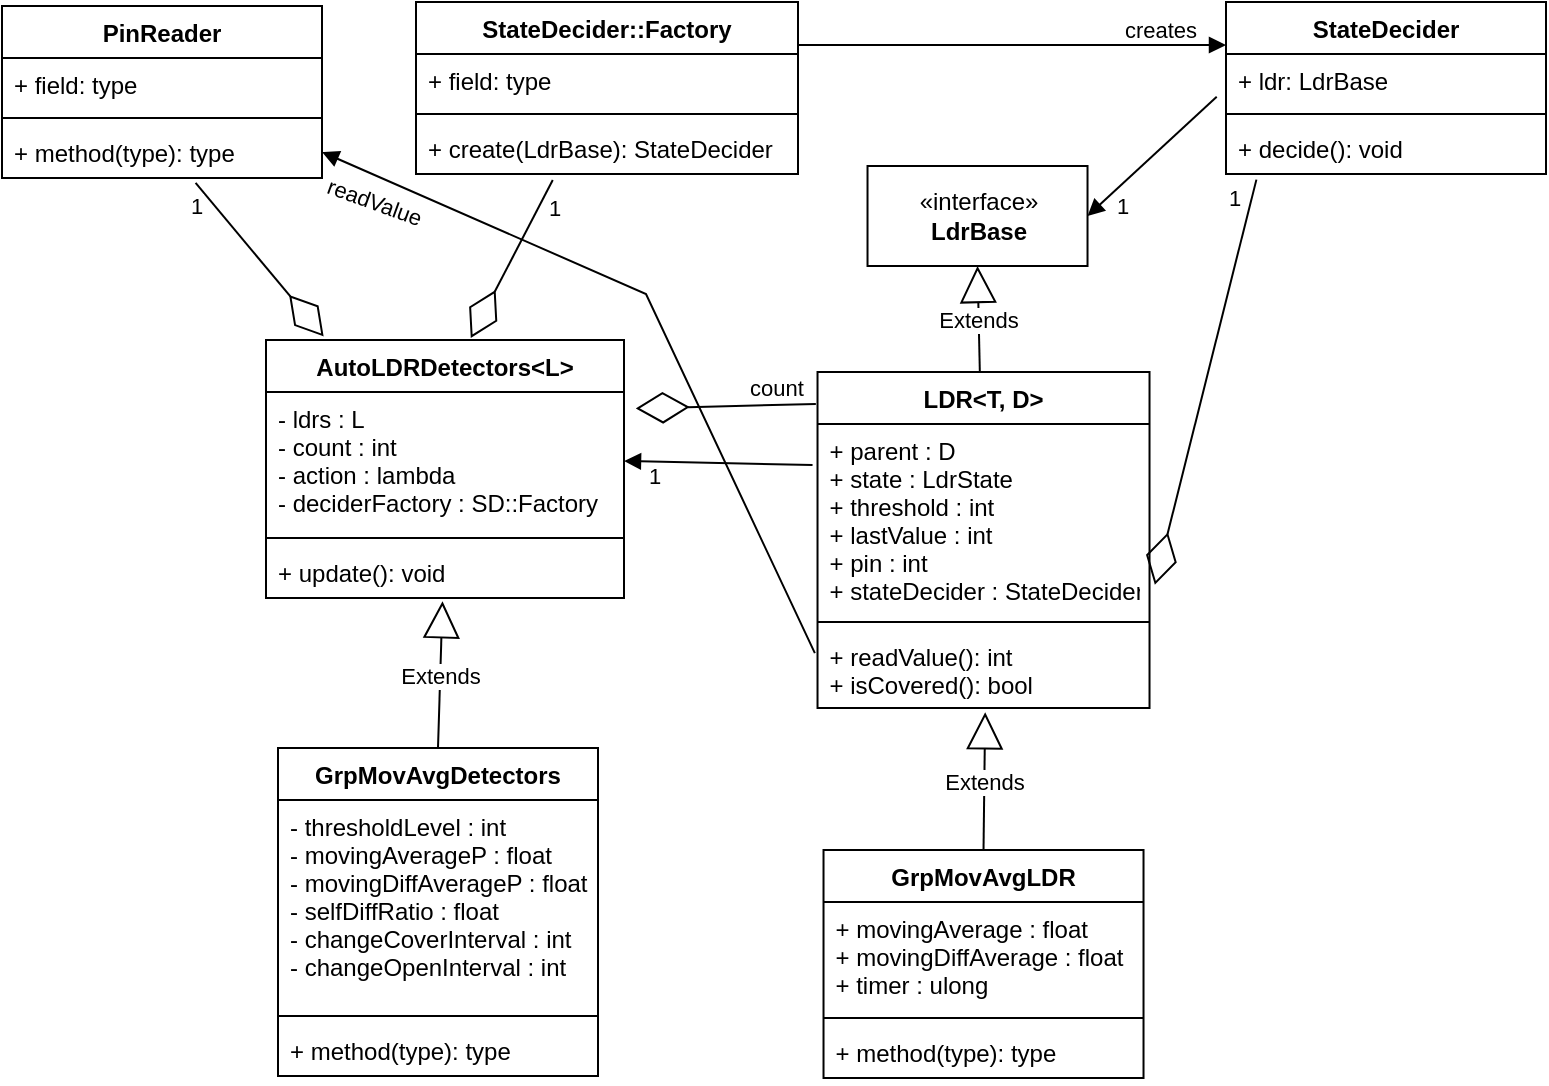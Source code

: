 <mxfile version="20.8.10" type="device"><diagram id="C5RBs43oDa-KdzZeNtuy" name="Page-1"><mxGraphModel dx="924" dy="849" grid="0" gridSize="10" guides="1" tooltips="1" connect="1" arrows="1" fold="1" page="1" pageScale="1" pageWidth="827" pageHeight="1169" math="0" shadow="0"><root><mxCell id="WIyWlLk6GJQsqaUBKTNV-0"/><mxCell id="WIyWlLk6GJQsqaUBKTNV-1" parent="WIyWlLk6GJQsqaUBKTNV-0"/><mxCell id="5OUVOq_VHRf_IlFjje-8-0" value="LDR&lt;T, D&gt;" style="swimlane;fontStyle=1;align=center;verticalAlign=top;childLayout=stackLayout;horizontal=1;startSize=26;horizontalStack=0;resizeParent=1;resizeParentMax=0;resizeLast=0;collapsible=1;marginBottom=0;" parent="WIyWlLk6GJQsqaUBKTNV-1" vertex="1"><mxGeometry x="415.76" y="193" width="166" height="168" as="geometry"/></mxCell><mxCell id="5OUVOq_VHRf_IlFjje-8-13" value="+ parent : D&#10;+ state : LdrState&#10;+ threshold : int&#10;+ lastValue : int&#10;+ pin : int&#10;+ stateDecider : StateDecider" style="text;strokeColor=none;fillColor=none;align=left;verticalAlign=top;spacingLeft=4;spacingRight=4;overflow=hidden;rotatable=0;points=[[0,0.5],[1,0.5]];portConstraint=eastwest;" parent="5OUVOq_VHRf_IlFjje-8-0" vertex="1"><mxGeometry y="26" width="166" height="95" as="geometry"/></mxCell><mxCell id="5OUVOq_VHRf_IlFjje-8-2" value="" style="line;strokeWidth=1;fillColor=none;align=left;verticalAlign=middle;spacingTop=-1;spacingLeft=3;spacingRight=3;rotatable=0;labelPosition=right;points=[];portConstraint=eastwest;strokeColor=inherit;" parent="5OUVOq_VHRf_IlFjje-8-0" vertex="1"><mxGeometry y="121" width="166" height="8" as="geometry"/></mxCell><mxCell id="5OUVOq_VHRf_IlFjje-8-3" value="+ readValue(): int&#10;+ isCovered(): bool" style="text;strokeColor=none;fillColor=none;align=left;verticalAlign=top;spacingLeft=4;spacingRight=4;overflow=hidden;rotatable=0;points=[[0,0.5],[1,0.5]];portConstraint=eastwest;" parent="5OUVOq_VHRf_IlFjje-8-0" vertex="1"><mxGeometry y="129" width="166" height="39" as="geometry"/></mxCell><mxCell id="5OUVOq_VHRf_IlFjje-8-4" value="AutoLDRDetectors&lt;L&gt;" style="swimlane;fontStyle=1;align=center;verticalAlign=top;childLayout=stackLayout;horizontal=1;startSize=26;horizontalStack=0;resizeParent=1;resizeParentMax=0;resizeLast=0;collapsible=1;marginBottom=0;" parent="WIyWlLk6GJQsqaUBKTNV-1" vertex="1"><mxGeometry x="140" y="177" width="179" height="129" as="geometry"/></mxCell><mxCell id="5OUVOq_VHRf_IlFjje-8-5" value="- ldrs : L&#10;- count : int&#10;- action : lambda&#10;- deciderFactory : SD::Factory" style="text;strokeColor=none;fillColor=none;align=left;verticalAlign=top;spacingLeft=4;spacingRight=4;overflow=hidden;rotatable=0;points=[[0,0.5],[1,0.5]];portConstraint=eastwest;" parent="5OUVOq_VHRf_IlFjje-8-4" vertex="1"><mxGeometry y="26" width="179" height="69" as="geometry"/></mxCell><mxCell id="5OUVOq_VHRf_IlFjje-8-6" value="" style="line;strokeWidth=1;fillColor=none;align=left;verticalAlign=middle;spacingTop=-1;spacingLeft=3;spacingRight=3;rotatable=0;labelPosition=right;points=[];portConstraint=eastwest;strokeColor=inherit;" parent="5OUVOq_VHRf_IlFjje-8-4" vertex="1"><mxGeometry y="95" width="179" height="8" as="geometry"/></mxCell><mxCell id="5OUVOq_VHRf_IlFjje-8-7" value="+ update(): void" style="text;strokeColor=none;fillColor=none;align=left;verticalAlign=top;spacingLeft=4;spacingRight=4;overflow=hidden;rotatable=0;points=[[0,0.5],[1,0.5]];portConstraint=eastwest;" parent="5OUVOq_VHRf_IlFjje-8-4" vertex="1"><mxGeometry y="103" width="179" height="26" as="geometry"/></mxCell><mxCell id="5OUVOq_VHRf_IlFjje-8-15" value="" style="endArrow=block;endFill=1;html=1;align=left;verticalAlign=top;rounded=0;entryX=1;entryY=0.5;entryDx=0;entryDy=0;exitX=-0.015;exitY=0.216;exitDx=0;exitDy=0;exitPerimeter=0;" parent="WIyWlLk6GJQsqaUBKTNV-1" source="5OUVOq_VHRf_IlFjje-8-13" target="5OUVOq_VHRf_IlFjje-8-5" edge="1"><mxGeometry x="-1" relative="1" as="geometry"><mxPoint x="450" y="277" as="sourcePoint"/><mxPoint x="440" y="487" as="targetPoint"/></mxGeometry></mxCell><mxCell id="5OUVOq_VHRf_IlFjje-8-31" value="1" style="edgeLabel;html=1;align=center;verticalAlign=middle;resizable=0;points=[];" parent="5OUVOq_VHRf_IlFjje-8-15" vertex="1" connectable="0"><mxGeometry x="0.818" y="3" relative="1" as="geometry"><mxPoint x="6" y="4" as="offset"/></mxGeometry></mxCell><mxCell id="5OUVOq_VHRf_IlFjje-8-18" value="GrpMovAvgLDR" style="swimlane;fontStyle=1;align=center;verticalAlign=top;childLayout=stackLayout;horizontal=1;startSize=26;horizontalStack=0;resizeParent=1;resizeParentMax=0;resizeLast=0;collapsible=1;marginBottom=0;" parent="WIyWlLk6GJQsqaUBKTNV-1" vertex="1"><mxGeometry x="418.76" y="432" width="160" height="114" as="geometry"/></mxCell><mxCell id="5OUVOq_VHRf_IlFjje-8-19" value="+ movingAverage : float&#10;+ movingDiffAverage : float&#10;+ timer : ulong" style="text;strokeColor=none;fillColor=none;align=left;verticalAlign=top;spacingLeft=4;spacingRight=4;overflow=hidden;rotatable=0;points=[[0,0.5],[1,0.5]];portConstraint=eastwest;" parent="5OUVOq_VHRf_IlFjje-8-18" vertex="1"><mxGeometry y="26" width="160" height="54" as="geometry"/></mxCell><mxCell id="5OUVOq_VHRf_IlFjje-8-20" value="" style="line;strokeWidth=1;fillColor=none;align=left;verticalAlign=middle;spacingTop=-1;spacingLeft=3;spacingRight=3;rotatable=0;labelPosition=right;points=[];portConstraint=eastwest;strokeColor=inherit;" parent="5OUVOq_VHRf_IlFjje-8-18" vertex="1"><mxGeometry y="80" width="160" height="8" as="geometry"/></mxCell><mxCell id="5OUVOq_VHRf_IlFjje-8-21" value="+ method(type): type" style="text;strokeColor=none;fillColor=none;align=left;verticalAlign=top;spacingLeft=4;spacingRight=4;overflow=hidden;rotatable=0;points=[[0,0.5],[1,0.5]];portConstraint=eastwest;" parent="5OUVOq_VHRf_IlFjje-8-18" vertex="1"><mxGeometry y="88" width="160" height="26" as="geometry"/></mxCell><mxCell id="5OUVOq_VHRf_IlFjje-8-22" value="Extends" style="endArrow=block;endSize=16;endFill=0;html=1;rounded=0;exitX=0.5;exitY=0;exitDx=0;exitDy=0;entryX=0.505;entryY=1.055;entryDx=0;entryDy=0;entryPerimeter=0;" parent="WIyWlLk6GJQsqaUBKTNV-1" source="5OUVOq_VHRf_IlFjje-8-18" target="5OUVOq_VHRf_IlFjje-8-3" edge="1"><mxGeometry width="160" relative="1" as="geometry"><mxPoint x="175.76" y="503" as="sourcePoint"/><mxPoint x="485.76" y="393" as="targetPoint"/></mxGeometry></mxCell><mxCell id="5OUVOq_VHRf_IlFjje-8-23" value="GrpMovAvgDetectors" style="swimlane;fontStyle=1;align=center;verticalAlign=top;childLayout=stackLayout;horizontal=1;startSize=26;horizontalStack=0;resizeParent=1;resizeParentMax=0;resizeLast=0;collapsible=1;marginBottom=0;" parent="WIyWlLk6GJQsqaUBKTNV-1" vertex="1"><mxGeometry x="146" y="381" width="160" height="164" as="geometry"/></mxCell><mxCell id="5OUVOq_VHRf_IlFjje-8-24" value="- thresholdLevel : int&#10;- movingAverageP : float&#10;- movingDiffAverageP : float&#10;- selfDiffRatio : float&#10;- changeCoverInterval : int&#10;- changeOpenInterval : int" style="text;strokeColor=none;fillColor=none;align=left;verticalAlign=top;spacingLeft=4;spacingRight=4;overflow=hidden;rotatable=0;points=[[0,0.5],[1,0.5]];portConstraint=eastwest;" parent="5OUVOq_VHRf_IlFjje-8-23" vertex="1"><mxGeometry y="26" width="160" height="104" as="geometry"/></mxCell><mxCell id="5OUVOq_VHRf_IlFjje-8-25" value="" style="line;strokeWidth=1;fillColor=none;align=left;verticalAlign=middle;spacingTop=-1;spacingLeft=3;spacingRight=3;rotatable=0;labelPosition=right;points=[];portConstraint=eastwest;strokeColor=inherit;" parent="5OUVOq_VHRf_IlFjje-8-23" vertex="1"><mxGeometry y="130" width="160" height="8" as="geometry"/></mxCell><mxCell id="5OUVOq_VHRf_IlFjje-8-26" value="+ method(type): type" style="text;strokeColor=none;fillColor=none;align=left;verticalAlign=top;spacingLeft=4;spacingRight=4;overflow=hidden;rotatable=0;points=[[0,0.5],[1,0.5]];portConstraint=eastwest;" parent="5OUVOq_VHRf_IlFjje-8-23" vertex="1"><mxGeometry y="138" width="160" height="26" as="geometry"/></mxCell><mxCell id="5OUVOq_VHRf_IlFjje-8-27" value="Extends" style="endArrow=block;endSize=16;endFill=0;html=1;rounded=0;entryX=0.493;entryY=1.062;entryDx=0;entryDy=0;entryPerimeter=0;exitX=0.5;exitY=0;exitDx=0;exitDy=0;" parent="WIyWlLk6GJQsqaUBKTNV-1" source="5OUVOq_VHRf_IlFjje-8-23" target="5OUVOq_VHRf_IlFjje-8-7" edge="1"><mxGeometry width="160" relative="1" as="geometry"><mxPoint x="250" y="407" as="sourcePoint"/><mxPoint x="510" y="697" as="targetPoint"/></mxGeometry></mxCell><mxCell id="5OUVOq_VHRf_IlFjje-8-29" value="" style="endArrow=diamondThin;endFill=0;endSize=24;html=1;rounded=0;entryX=1.033;entryY=0.119;entryDx=0;entryDy=0;entryPerimeter=0;exitX=-0.005;exitY=-0.105;exitDx=0;exitDy=0;exitPerimeter=0;" parent="WIyWlLk6GJQsqaUBKTNV-1" source="5OUVOq_VHRf_IlFjje-8-13" target="5OUVOq_VHRf_IlFjje-8-5" edge="1"><mxGeometry width="160" relative="1" as="geometry"><mxPoint x="270" y="487" as="sourcePoint"/><mxPoint x="430" y="487" as="targetPoint"/></mxGeometry></mxCell><mxCell id="5OUVOq_VHRf_IlFjje-8-30" value="count" style="edgeLabel;html=1;align=center;verticalAlign=middle;resizable=0;points=[];" parent="5OUVOq_VHRf_IlFjje-8-29" vertex="1" connectable="0"><mxGeometry x="-0.851" relative="1" as="geometry"><mxPoint x="-14" y="-8" as="offset"/></mxGeometry></mxCell><mxCell id="i4KP3PJb2SRCqDbHEmpt-2" value="«interface»&lt;br&gt;&lt;b&gt;LdrBase&lt;/b&gt;" style="html=1;" parent="WIyWlLk6GJQsqaUBKTNV-1" vertex="1"><mxGeometry x="440.76" y="90" width="110" height="50" as="geometry"/></mxCell><mxCell id="i4KP3PJb2SRCqDbHEmpt-3" value="Extends" style="endArrow=block;endSize=16;endFill=0;html=1;rounded=0;entryX=0.5;entryY=1;entryDx=0;entryDy=0;" parent="WIyWlLk6GJQsqaUBKTNV-1" source="5OUVOq_VHRf_IlFjje-8-0" target="i4KP3PJb2SRCqDbHEmpt-2" edge="1"><mxGeometry width="160" relative="1" as="geometry"><mxPoint x="574.76" y="263.43" as="sourcePoint"/><mxPoint x="575.56" y="122.575" as="targetPoint"/></mxGeometry></mxCell><mxCell id="i4KP3PJb2SRCqDbHEmpt-4" value="StateDecider" style="swimlane;fontStyle=1;align=center;verticalAlign=top;childLayout=stackLayout;horizontal=1;startSize=26;horizontalStack=0;resizeParent=1;resizeParentMax=0;resizeLast=0;collapsible=1;marginBottom=0;" parent="WIyWlLk6GJQsqaUBKTNV-1" vertex="1"><mxGeometry x="620" y="8" width="160" height="86" as="geometry"/></mxCell><mxCell id="i4KP3PJb2SRCqDbHEmpt-5" value="+ ldr: LdrBase" style="text;strokeColor=none;fillColor=none;align=left;verticalAlign=top;spacingLeft=4;spacingRight=4;overflow=hidden;rotatable=0;points=[[0,0.5],[1,0.5]];portConstraint=eastwest;" parent="i4KP3PJb2SRCqDbHEmpt-4" vertex="1"><mxGeometry y="26" width="160" height="26" as="geometry"/></mxCell><mxCell id="i4KP3PJb2SRCqDbHEmpt-6" value="" style="line;strokeWidth=1;fillColor=none;align=left;verticalAlign=middle;spacingTop=-1;spacingLeft=3;spacingRight=3;rotatable=0;labelPosition=right;points=[];portConstraint=eastwest;strokeColor=inherit;" parent="i4KP3PJb2SRCqDbHEmpt-4" vertex="1"><mxGeometry y="52" width="160" height="8" as="geometry"/></mxCell><mxCell id="i4KP3PJb2SRCqDbHEmpt-7" value="+ decide(): void" style="text;strokeColor=none;fillColor=none;align=left;verticalAlign=top;spacingLeft=4;spacingRight=4;overflow=hidden;rotatable=0;points=[[0,0.5],[1,0.5]];portConstraint=eastwest;" parent="i4KP3PJb2SRCqDbHEmpt-4" vertex="1"><mxGeometry y="60" width="160" height="26" as="geometry"/></mxCell><mxCell id="i4KP3PJb2SRCqDbHEmpt-8" value="" style="endArrow=block;endFill=1;html=1;align=left;verticalAlign=top;rounded=0;entryX=1;entryY=0.5;entryDx=0;entryDy=0;exitX=-0.029;exitY=0.821;exitDx=0;exitDy=0;exitPerimeter=0;" parent="WIyWlLk6GJQsqaUBKTNV-1" source="i4KP3PJb2SRCqDbHEmpt-5" target="i4KP3PJb2SRCqDbHEmpt-2" edge="1"><mxGeometry x="-1" relative="1" as="geometry"><mxPoint x="635.36" y="115.144" as="sourcePoint"/><mxPoint x="522" y="108" as="targetPoint"/></mxGeometry></mxCell><mxCell id="i4KP3PJb2SRCqDbHEmpt-9" value="1" style="edgeLabel;html=1;align=center;verticalAlign=middle;resizable=0;points=[];" parent="i4KP3PJb2SRCqDbHEmpt-8" vertex="1" connectable="0"><mxGeometry x="0.818" y="3" relative="1" as="geometry"><mxPoint x="9" y="-2" as="offset"/></mxGeometry></mxCell><mxCell id="i4KP3PJb2SRCqDbHEmpt-10" value="" style="endArrow=diamondThin;endFill=0;endSize=24;html=1;rounded=0;entryX=1.016;entryY=0.846;entryDx=0;entryDy=0;entryPerimeter=0;exitX=0.095;exitY=1.108;exitDx=0;exitDy=0;exitPerimeter=0;" parent="WIyWlLk6GJQsqaUBKTNV-1" source="i4KP3PJb2SRCqDbHEmpt-7" target="5OUVOq_VHRf_IlFjje-8-13" edge="1"><mxGeometry width="160" relative="1" as="geometry"><mxPoint x="626" y="98" as="sourcePoint"/><mxPoint x="533.35" y="262.906" as="targetPoint"/></mxGeometry></mxCell><mxCell id="i4KP3PJb2SRCqDbHEmpt-11" value="1" style="edgeLabel;html=1;align=center;verticalAlign=middle;resizable=0;points=[];" parent="i4KP3PJb2SRCqDbHEmpt-10" vertex="1" connectable="0"><mxGeometry x="-0.851" relative="1" as="geometry"><mxPoint x="-8" y="-6" as="offset"/></mxGeometry></mxCell><mxCell id="i4KP3PJb2SRCqDbHEmpt-12" value="StateDecider::Factory" style="swimlane;fontStyle=1;align=center;verticalAlign=top;childLayout=stackLayout;horizontal=1;startSize=26;horizontalStack=0;resizeParent=1;resizeParentMax=0;resizeLast=0;collapsible=1;marginBottom=0;" parent="WIyWlLk6GJQsqaUBKTNV-1" vertex="1"><mxGeometry x="215" y="8" width="191" height="86" as="geometry"/></mxCell><mxCell id="i4KP3PJb2SRCqDbHEmpt-13" value="+ field: type" style="text;strokeColor=none;fillColor=none;align=left;verticalAlign=top;spacingLeft=4;spacingRight=4;overflow=hidden;rotatable=0;points=[[0,0.5],[1,0.5]];portConstraint=eastwest;" parent="i4KP3PJb2SRCqDbHEmpt-12" vertex="1"><mxGeometry y="26" width="191" height="26" as="geometry"/></mxCell><mxCell id="i4KP3PJb2SRCqDbHEmpt-14" value="" style="line;strokeWidth=1;fillColor=none;align=left;verticalAlign=middle;spacingTop=-1;spacingLeft=3;spacingRight=3;rotatable=0;labelPosition=right;points=[];portConstraint=eastwest;strokeColor=inherit;" parent="i4KP3PJb2SRCqDbHEmpt-12" vertex="1"><mxGeometry y="52" width="191" height="8" as="geometry"/></mxCell><mxCell id="i4KP3PJb2SRCqDbHEmpt-15" value="+ create(LdrBase): StateDecider" style="text;strokeColor=none;fillColor=none;align=left;verticalAlign=top;spacingLeft=4;spacingRight=4;overflow=hidden;rotatable=0;points=[[0,0.5],[1,0.5]];portConstraint=eastwest;" parent="i4KP3PJb2SRCqDbHEmpt-12" vertex="1"><mxGeometry y="60" width="191" height="26" as="geometry"/></mxCell><mxCell id="i4KP3PJb2SRCqDbHEmpt-17" value="" style="endArrow=diamondThin;endFill=0;endSize=24;html=1;rounded=0;entryX=0.572;entryY=-0.008;entryDx=0;entryDy=0;entryPerimeter=0;exitX=0.358;exitY=1.115;exitDx=0;exitDy=0;exitPerimeter=0;" parent="WIyWlLk6GJQsqaUBKTNV-1" source="i4KP3PJb2SRCqDbHEmpt-15" target="5OUVOq_VHRf_IlFjje-8-4" edge="1"><mxGeometry width="160" relative="1" as="geometry"><mxPoint x="290.54" y="33.998" as="sourcePoint"/><mxPoint x="185.996" y="160.04" as="targetPoint"/></mxGeometry></mxCell><mxCell id="i4KP3PJb2SRCqDbHEmpt-18" value="1" style="edgeLabel;html=1;align=center;verticalAlign=middle;resizable=0;points=[];" parent="i4KP3PJb2SRCqDbHEmpt-17" vertex="1" connectable="0"><mxGeometry x="-0.851" relative="1" as="geometry"><mxPoint x="3" y="8" as="offset"/></mxGeometry></mxCell><mxCell id="i4KP3PJb2SRCqDbHEmpt-19" value="" style="endArrow=block;endFill=1;html=1;align=left;verticalAlign=top;rounded=0;entryX=0;entryY=0.25;entryDx=0;entryDy=0;exitX=1;exitY=0.25;exitDx=0;exitDy=0;" parent="WIyWlLk6GJQsqaUBKTNV-1" edge="1" target="i4KP3PJb2SRCqDbHEmpt-4" source="i4KP3PJb2SRCqDbHEmpt-12"><mxGeometry x="-1" relative="1" as="geometry"><mxPoint x="351" y="29" as="sourcePoint"/><mxPoint x="615.36" y="30.172" as="targetPoint"/></mxGeometry></mxCell><mxCell id="i4KP3PJb2SRCqDbHEmpt-20" value="creates" style="edgeLabel;html=1;align=center;verticalAlign=middle;resizable=0;points=[];" parent="i4KP3PJb2SRCqDbHEmpt-19" vertex="1" connectable="0"><mxGeometry x="0.818" y="3" relative="1" as="geometry"><mxPoint x="-14" y="-5" as="offset"/></mxGeometry></mxCell><mxCell id="RyqI9EfX9eoIT0ayTbAH-0" value="PinReader" style="swimlane;fontStyle=1;align=center;verticalAlign=top;childLayout=stackLayout;horizontal=1;startSize=26;horizontalStack=0;resizeParent=1;resizeParentMax=0;resizeLast=0;collapsible=1;marginBottom=0;" vertex="1" parent="WIyWlLk6GJQsqaUBKTNV-1"><mxGeometry x="8" y="10" width="160" height="86" as="geometry"/></mxCell><mxCell id="RyqI9EfX9eoIT0ayTbAH-1" value="+ field: type" style="text;strokeColor=none;fillColor=none;align=left;verticalAlign=top;spacingLeft=4;spacingRight=4;overflow=hidden;rotatable=0;points=[[0,0.5],[1,0.5]];portConstraint=eastwest;" vertex="1" parent="RyqI9EfX9eoIT0ayTbAH-0"><mxGeometry y="26" width="160" height="26" as="geometry"/></mxCell><mxCell id="RyqI9EfX9eoIT0ayTbAH-2" value="" style="line;strokeWidth=1;fillColor=none;align=left;verticalAlign=middle;spacingTop=-1;spacingLeft=3;spacingRight=3;rotatable=0;labelPosition=right;points=[];portConstraint=eastwest;strokeColor=inherit;" vertex="1" parent="RyqI9EfX9eoIT0ayTbAH-0"><mxGeometry y="52" width="160" height="8" as="geometry"/></mxCell><mxCell id="RyqI9EfX9eoIT0ayTbAH-3" value="+ method(type): type" style="text;strokeColor=none;fillColor=none;align=left;verticalAlign=top;spacingLeft=4;spacingRight=4;overflow=hidden;rotatable=0;points=[[0,0.5],[1,0.5]];portConstraint=eastwest;" vertex="1" parent="RyqI9EfX9eoIT0ayTbAH-0"><mxGeometry y="60" width="160" height="26" as="geometry"/></mxCell><mxCell id="RyqI9EfX9eoIT0ayTbAH-4" value="" style="endArrow=diamondThin;endFill=0;endSize=24;html=1;rounded=0;entryX=0.161;entryY=-0.014;entryDx=0;entryDy=0;entryPerimeter=0;exitX=0.605;exitY=1.092;exitDx=0;exitDy=0;exitPerimeter=0;" edge="1" parent="WIyWlLk6GJQsqaUBKTNV-1" source="RyqI9EfX9eoIT0ayTbAH-3" target="5OUVOq_VHRf_IlFjje-8-4"><mxGeometry width="160" relative="1" as="geometry"><mxPoint x="293.378" y="106.99" as="sourcePoint"/><mxPoint x="252.388" y="185.968" as="targetPoint"/></mxGeometry></mxCell><mxCell id="RyqI9EfX9eoIT0ayTbAH-5" value="1" style="edgeLabel;html=1;align=center;verticalAlign=middle;resizable=0;points=[];" vertex="1" connectable="0" parent="RyqI9EfX9eoIT0ayTbAH-4"><mxGeometry x="-0.851" relative="1" as="geometry"><mxPoint x="-5" y="6" as="offset"/></mxGeometry></mxCell><mxCell id="RyqI9EfX9eoIT0ayTbAH-6" value="" style="endArrow=block;endFill=1;html=1;align=left;verticalAlign=top;rounded=0;entryX=1;entryY=0.5;entryDx=0;entryDy=0;exitX=-0.008;exitY=0.297;exitDx=0;exitDy=0;exitPerimeter=0;" edge="1" parent="WIyWlLk6GJQsqaUBKTNV-1" source="5OUVOq_VHRf_IlFjje-8-3" target="RyqI9EfX9eoIT0ayTbAH-3"><mxGeometry x="-1" relative="1" as="geometry"><mxPoint x="416" y="39.5" as="sourcePoint"/><mxPoint x="625.36" y="40.172" as="targetPoint"/><Array as="points"><mxPoint x="330" y="154"/></Array></mxGeometry></mxCell><mxCell id="RyqI9EfX9eoIT0ayTbAH-7" value="readValue" style="edgeLabel;html=1;align=center;verticalAlign=middle;resizable=0;points=[];rotation=20;" vertex="1" connectable="0" parent="RyqI9EfX9eoIT0ayTbAH-6"><mxGeometry x="0.818" y="3" relative="1" as="geometry"><mxPoint x="-4" y="8" as="offset"/></mxGeometry></mxCell></root></mxGraphModel></diagram></mxfile>